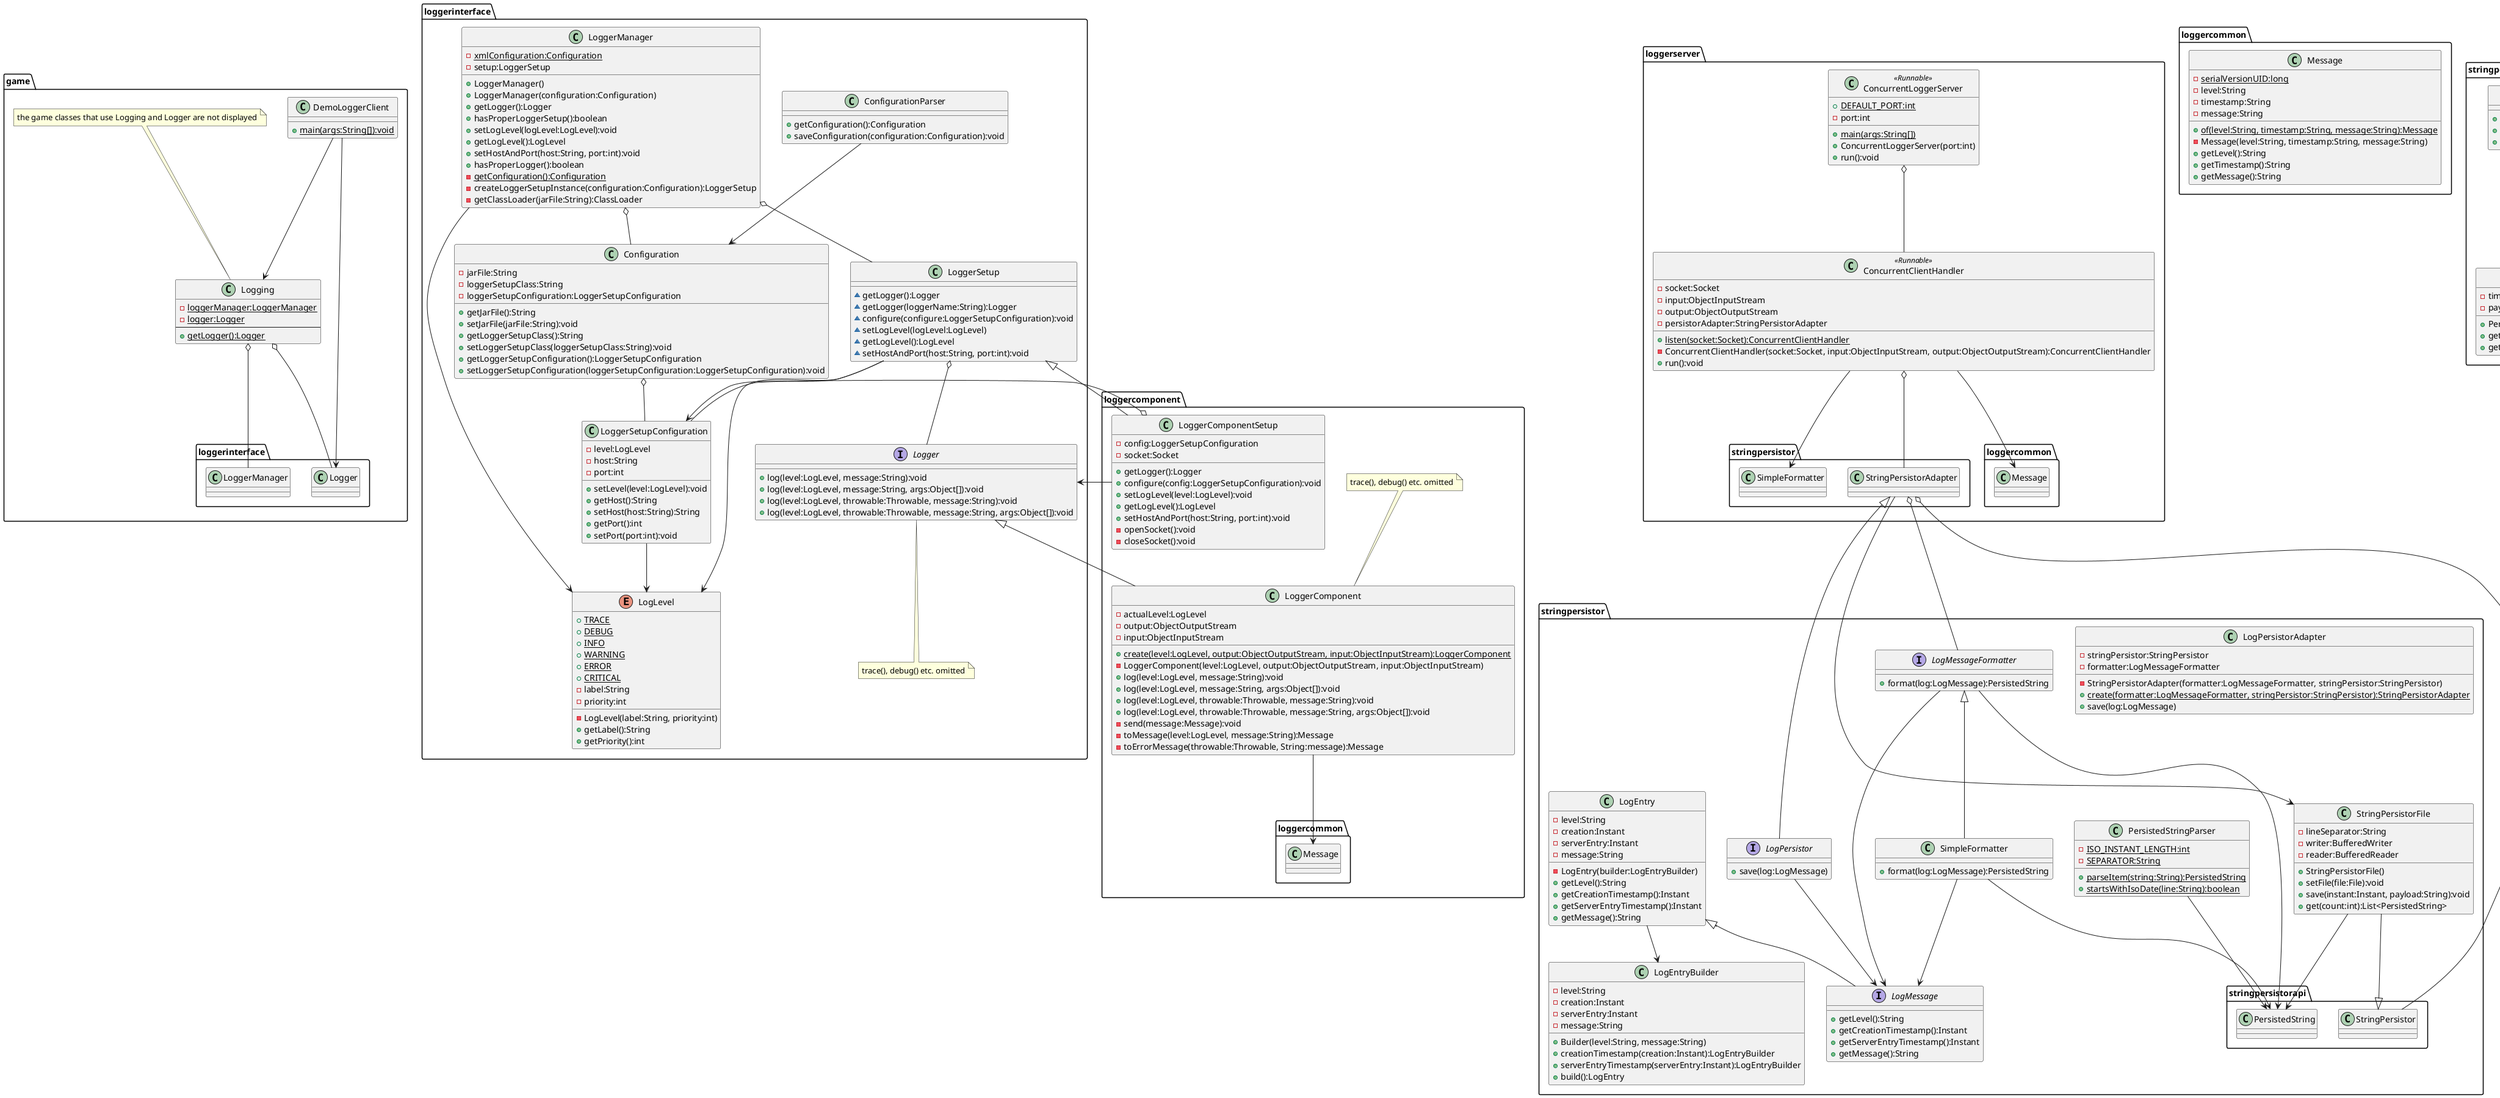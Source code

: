 @startuml

package "game" {
    class DemoLoggerClient {
        {static} + main(args:String[]):void
    }
    class Logging {
        {static} - loggerManager:LoggerManager
        {static} - logger:Logger
        ---
        {static} + getLogger():Logger
    }
    note top of Logging
        the game classes that use Logging and Logger are not displayed
    end note
    Logging o-- loggerinterface.LoggerManager
    Logging o-- loggerinterface.Logger
    DemoLoggerClient --> Logging
    DemoLoggerClient --> loggerinterface.Logger
}

package "loggerinterface" {
    interface Logger {
        + log(level:LogLevel, message:String):void
        + log(level:LogLevel, message:String, args:Object[]):void
        + log(level:LogLevel, throwable:Throwable, message:String):void
        + log(level:LogLevel, throwable:Throwable, message:String, args:Object[]):void
    }
    note bottom of Logger
        trace(), debug() etc. omitted
    end note
    class Configuration {
        - jarFile:String
        - loggerSetupClass:String
        - loggerSetupConfiguration:LoggerSetupConfiguration
        + getJarFile():String
        + setJarFile(jarFile:String):void
        + getLoggerSetupClass():String
        + setLoggerSetupClass(loggerSetupClass:String):void
        + getLoggerSetupConfiguration():LoggerSetupConfiguration
        + setLoggerSetupConfiguration(loggerSetupConfiguration:LoggerSetupConfiguration):void
    }
    class ConfigurationParser {
        + getConfiguration():Configuration
        + saveConfiguration(configuration:Configuration):void
    }
    class LoggerManager {
        {static} - xmlConfiguration:Configuration
        - setup:LoggerSetup
        + LoggerManager()
        + LoggerManager(configuration:Configuration)
        + getLogger():Logger
        + hasProperLoggerSetup():boolean
        + setLogLevel(logLevel:LogLevel):void
        + getLogLevel():LogLevel
        + setHostAndPort(host:String, port:int):void
        + hasProperLogger():boolean
        {static} - getConfiguration():Configuration
        - createLoggerSetupInstance(configuration:Configuration):LoggerSetup
        - getClassLoader(jarFile:String):ClassLoader
    }
    class LoggerSetup {
        ~ getLogger():Logger
        ~ getLogger(loggerName:String):Logger
        ~ configure(configure:LoggerSetupConfiguration):void
        ~ setLogLevel(logLevel:LogLevel)
        ~ getLogLevel():LogLevel
        ~ setHostAndPort(host:String, port:int):void
    }
    class LoggerSetupConfiguration {
        - level:LogLevel
        - host:String
        - port:int
        + setLevel(level:LogLevel):void
        + getHost():String
        + setHost(host:String):String
        + getPort():int
        + setPort(port:int):void
    }
    enum LogLevel {
        {static} + TRACE
        {static} + DEBUG
        {static} + INFO
        {static} + WARNING
        {static} + ERROR
        {static} + CRITICAL
        - label:String
        - priority:int
        - LogLevel(label:String, priority:int)
        + getLabel():String
        + getPriority():int
    }
    Configuration o-- LoggerSetupConfiguration
    ConfigurationParser --> Configuration
    LoggerManager o-- Configuration
    LoggerManager o-- LoggerSetup
    LoggerManager --> LogLevel
    LoggerSetup o-- Logger
    LoggerSetup --> LoggerSetupConfiguration
    LoggerSetup --> LogLevel
    LoggerSetupConfiguration --> LogLevel
}

package "loggercomponent" {
    class LoggerComponent {
        - actualLevel:LogLevel
        - output:ObjectOutputStream
        - input:ObjectInputStream
        {static} + create(level:LogLevel, output:ObjectOutputStream, input:ObjectInputStream):LoggerComponent
        - LoggerComponent(level:LogLevel, output:ObjectOutputStream, input:ObjectInputStream)
        + log(level:LogLevel, message:String):void
        + log(level:LogLevel, message:String, args:Object[]):void
        + log(level:LogLevel, throwable:Throwable, message:String):void
        + log(level:LogLevel, throwable:Throwable, message:String, args:Object[]):void
        - send(message:Message):void
        - toMessage(level:LogLevel, message:String):Message
        - toErrorMessage(throwable:Throwable, String:message):Message
    }
    note top of LoggerComponent
        trace(), debug() etc. omitted
    end note
    class LoggerComponentSetup {
        - config:LoggerSetupConfiguration
        - socket:Socket
        + getLogger():Logger
        + configure(config:LoggerSetupConfiguration):void
        + setLogLevel(level:LogLevel):void
        + getLogLevel():LogLevel
        + setHostAndPort(host:String, port:int):void
        - openSocket():void
        - closeSocket():void
    }
    loggerinterface.LoggerSetup <|-- LoggerComponentSetup 
    LoggerComponentSetup o-- loggerinterface.LoggerSetupConfiguration
    LoggerComponentSetup --> loggerinterface.Logger
    loggerinterface.Logger <|-- LoggerComponent
    LoggerComponent --> loggercommon.Message
}

package "loggerserver" {
    class ConcurrentLoggerServer << Runnable >> {
        {static} + DEFAULT_PORT:int
        - port:int
        {static} + main(args:String[])
        + ConcurrentLoggerServer(port:int)
        + run():void
    }
    class ConcurrentClientHandler << Runnable >> {
        - socket:Socket
        - input:ObjectInputStream
        - output:ObjectOutputStream
        - persistorAdapter:StringPersistorAdapter
        {static} + listen(socket:Socket):ConcurrentClientHandler
        - ConcurrentClientHandler(socket:Socket, input:ObjectInputStream, output:ObjectOutputStream):ConcurrentClientHandler
        + run():void
    }
    ConcurrentLoggerServer o-- ConcurrentClientHandler
    ConcurrentClientHandler o-- stringpersistor.StringPersistorAdapter
    ConcurrentClientHandler --> stringpersistor.SimpleFormatter
    ConcurrentClientHandler --> loggercommon.Message
}

package "loggercommon" {
    class Message {
        {static} - serialVersionUID:long
        - level:String
        - timestamp:String
        - message:String
        {static} + of(level:String, timestamp:String, message:String):Message
        - Message(level:String, timestamp:String, message:String)
        + getLevel():String
        + getTimestamp():String
        + getMessage():String
    }
}

package "stringpersistor" {
    class StringPersistorFile {
        - lineSeparator:String
        - writer:BufferedWriter
        - reader:BufferedReader
        + StringPersistorFile()
        + setFile(file:File):void
        + save(instant:Instant, payload:String):void
        + get(count:int):List<PersistedString>
    }
    class PersistedStringParser {
        {static} - ISO_INSTANT_LENGTH:int
        {static} - SEPARATOR:String
        {static} + parseItem(string:String):PersistedString
        {static} + startsWithIsoDate(line:String):boolean
    }
    interface LogMessage {
        + getLevel():String
        + getCreationTimestamp():Instant
        + getServerEntryTimestamp():Instant
        + getMessage():String
    }
    class LogEntry {
        - level:String
        - creation:Instant
        - serverEntry:Instant
        - message:String
        - LogEntry(builder:LogEntryBuilder)
        + getLevel():String
        + getCreationTimestamp():Instant
        + getServerEntryTimestamp():Instant
        + getMessage():String
    }
    class LogEntryBuilder {
        - level:String
        - creation:Instant
        - serverEntry:Instant
        - message:String
        + Builder(level:String, message:String)
        + creationTimestamp(creation:Instant):LogEntryBuilder
        + serverEntryTimestamp(serverEntry:Instant):LogEntryBuilder
        + build():LogEntry
    }
    interface LogPersistor {
        + save(log:LogMessage)
    }
    class LogPersistorAdapter {
        - stringPersistor:StringPersistor
        - formatter:LogMessageFormatter
        - StringPersistorAdapter(formatter:LogMessageFormatter, stringPersistor:StringPersistor)
        {static} + create(formatter:LogMessageFormatter, stringPersistor:StringPersistor):StringPersistorAdapter
        + save(log:LogMessage)
    }
    interface LogMessageFormatter {
        + format(log:LogMessage):PersistedString
    }
    class SimpleFormatter {
        + format(log:LogMessage):PersistedString
    }
    stringpersistorapi.StringPersistor <|-- StringPersistorFile
    StringPersistorFile --> stringpersistorapi.PersistedString
    PersistedStringParser --> stringpersistorapi.PersistedString
    LogEntry <|-- LogMessage
    LogPersistor --> LogMessage
    StringPersistorAdapter <|-- LogPersistor
    StringPersistorAdapter o-- stringpersistorapi.StringPersistor
    StringPersistorAdapter --> StringPersistorFile
    StringPersistorAdapter o-- LogMessageFormatter
    LogMessageFormatter --> LogMessage
    LogMessageFormatter --> PersistedString
    LogMessageFormatter <|-- SimpleFormatter
    SimpleFormatter --> LogMessage
    SimpleFormatter --> PersistedString
    LogEntry --> LogEntryBuilder
}

package "stringpersistorapi" {
    interface StringPersistor {
        + setFile(file:File):void
        + save(instant:Instant, payload:String):void
        + get(count:int):List<PersistedString>
    }
    class PersistedString {
        - timestamp:Instant
        - payload:String
        + PersistedString(instant:Instant, payload:String)
        + getTimestamp():Instant
        + getPayload():String
    }
    StringPersistor --> PersistedString
}

@enduml

